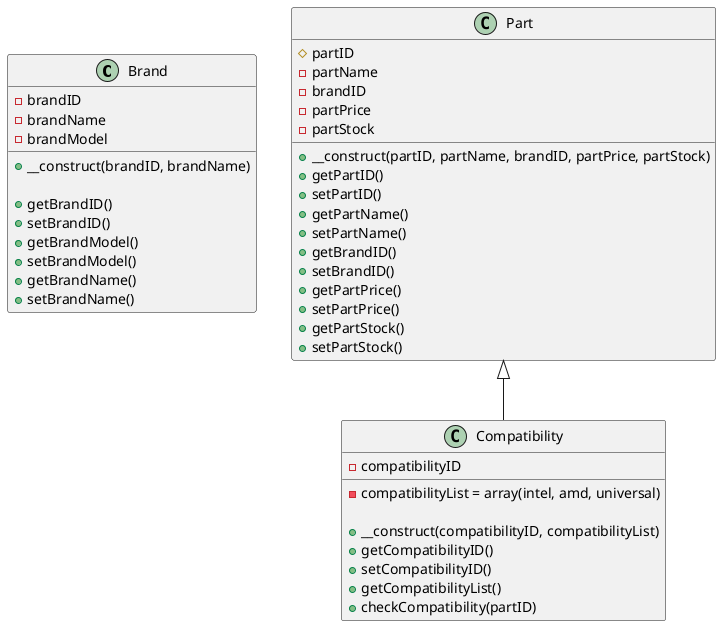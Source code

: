 @startuml
class Brand {
    - brandID
    - brandName
    - brandModel

    + __construct(brandID, brandName)

    + getBrandID()
    + setBrandID()
    + getBrandModel()
    + setBrandModel()
    + getBrandName()
    + setBrandName()
}

class Part {
    # partID
    - partName
    - brandID
    - partPrice
    - partStock

    + __construct(partID, partName, brandID, partPrice, partStock)
    + getPartID()
    + setPartID()
    + getPartName()
    + setPartName()
    + getBrandID()
    + setBrandID()
    + getPartPrice()
    + setPartPrice()
    + getPartStock()
    + setPartStock()
}

class Compatibility extends Part {
    - compatibilityID
    - compatibilityList = array(intel, amd, universal)

    + __construct(compatibilityID, compatibilityList)
    + getCompatibilityID()
    + setCompatibilityID()
    + getCompatibilityList()
    + checkCompatibility(partID)
}
@enduml
